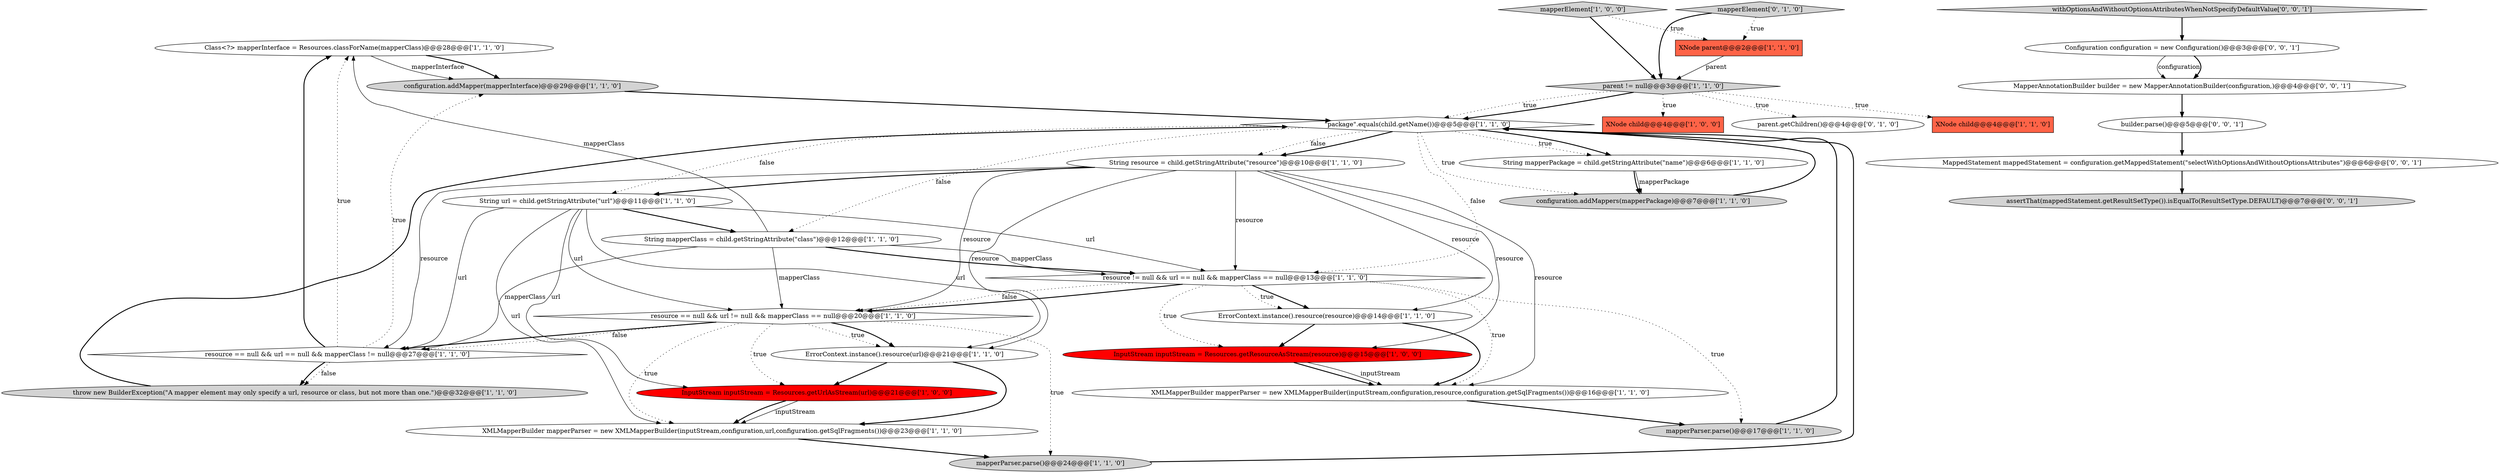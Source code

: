 digraph {
8 [style = filled, label = "Class<?> mapperInterface = Resources.classForName(mapperClass)@@@28@@@['1', '1', '0']", fillcolor = white, shape = ellipse image = "AAA0AAABBB1BBB"];
2 [style = filled, label = "XNode child@@@4@@@['1', '0', '0']", fillcolor = tomato, shape = box image = "AAA0AAABBB1BBB"];
19 [style = filled, label = "resource == null && url != null && mapperClass == null@@@20@@@['1', '1', '0']", fillcolor = white, shape = diamond image = "AAA0AAABBB1BBB"];
29 [style = filled, label = "MappedStatement mappedStatement = configuration.getMappedStatement(\"selectWithOptionsAndWithoutOptionsAttributes\")@@@6@@@['0', '0', '1']", fillcolor = white, shape = ellipse image = "AAA0AAABBB3BBB"];
12 [style = filled, label = "resource == null && url == null && mapperClass != null@@@27@@@['1', '1', '0']", fillcolor = white, shape = diamond image = "AAA0AAABBB1BBB"];
4 [style = filled, label = "XMLMapperBuilder mapperParser = new XMLMapperBuilder(inputStream,configuration,url,configuration.getSqlFragments())@@@23@@@['1', '1', '0']", fillcolor = white, shape = ellipse image = "AAA0AAABBB1BBB"];
25 [style = filled, label = "parent.getChildren()@@@4@@@['0', '1', '0']", fillcolor = white, shape = ellipse image = "AAA0AAABBB2BBB"];
27 [style = filled, label = "MapperAnnotationBuilder builder = new MapperAnnotationBuilder(configuration,)@@@4@@@['0', '0', '1']", fillcolor = white, shape = ellipse image = "AAA0AAABBB3BBB"];
3 [style = filled, label = "mapperElement['1', '0', '0']", fillcolor = lightgray, shape = diamond image = "AAA0AAABBB1BBB"];
31 [style = filled, label = "Configuration configuration = new Configuration()@@@3@@@['0', '0', '1']", fillcolor = white, shape = ellipse image = "AAA0AAABBB3BBB"];
6 [style = filled, label = "configuration.addMapper(mapperInterface)@@@29@@@['1', '1', '0']", fillcolor = lightgray, shape = ellipse image = "AAA0AAABBB1BBB"];
22 [style = filled, label = "InputStream inputStream = Resources.getUrlAsStream(url)@@@21@@@['1', '0', '0']", fillcolor = red, shape = ellipse image = "AAA1AAABBB1BBB"];
13 [style = filled, label = "parent != null@@@3@@@['1', '1', '0']", fillcolor = lightgray, shape = diamond image = "AAA0AAABBB1BBB"];
17 [style = filled, label = "ErrorContext.instance().resource(url)@@@21@@@['1', '1', '0']", fillcolor = white, shape = ellipse image = "AAA0AAABBB1BBB"];
15 [style = filled, label = "String url = child.getStringAttribute(\"url\")@@@11@@@['1', '1', '0']", fillcolor = white, shape = ellipse image = "AAA0AAABBB1BBB"];
23 [style = filled, label = "ErrorContext.instance().resource(resource)@@@14@@@['1', '1', '0']", fillcolor = white, shape = ellipse image = "AAA0AAABBB1BBB"];
14 [style = filled, label = "XNode parent@@@2@@@['1', '1', '0']", fillcolor = tomato, shape = box image = "AAA0AAABBB1BBB"];
0 [style = filled, label = "InputStream inputStream = Resources.getResourceAsStream(resource)@@@15@@@['1', '0', '0']", fillcolor = red, shape = ellipse image = "AAA1AAABBB1BBB"];
20 [style = filled, label = "String mapperClass = child.getStringAttribute(\"class\")@@@12@@@['1', '1', '0']", fillcolor = white, shape = ellipse image = "AAA0AAABBB1BBB"];
26 [style = filled, label = "mapperElement['0', '1', '0']", fillcolor = lightgray, shape = diamond image = "AAA0AAABBB2BBB"];
11 [style = filled, label = "String resource = child.getStringAttribute(\"resource\")@@@10@@@['1', '1', '0']", fillcolor = white, shape = ellipse image = "AAA0AAABBB1BBB"];
21 [style = filled, label = "mapperParser.parse()@@@24@@@['1', '1', '0']", fillcolor = lightgray, shape = ellipse image = "AAA0AAABBB1BBB"];
9 [style = filled, label = "configuration.addMappers(mapperPackage)@@@7@@@['1', '1', '0']", fillcolor = lightgray, shape = ellipse image = "AAA0AAABBB1BBB"];
24 [style = filled, label = "mapperParser.parse()@@@17@@@['1', '1', '0']", fillcolor = lightgray, shape = ellipse image = "AAA0AAABBB1BBB"];
7 [style = filled, label = "XNode child@@@4@@@['1', '1', '0']", fillcolor = tomato, shape = box image = "AAA0AAABBB1BBB"];
10 [style = filled, label = "String mapperPackage = child.getStringAttribute(\"name\")@@@6@@@['1', '1', '0']", fillcolor = white, shape = ellipse image = "AAA0AAABBB1BBB"];
32 [style = filled, label = "withOptionsAndWithoutOptionsAttributesWhenNotSpecifyDefaultValue['0', '0', '1']", fillcolor = lightgray, shape = diamond image = "AAA0AAABBB3BBB"];
30 [style = filled, label = "builder.parse()@@@5@@@['0', '0', '1']", fillcolor = white, shape = ellipse image = "AAA0AAABBB3BBB"];
28 [style = filled, label = "assertThat(mappedStatement.getResultSetType()).isEqualTo(ResultSetType.DEFAULT)@@@7@@@['0', '0', '1']", fillcolor = lightgray, shape = ellipse image = "AAA0AAABBB3BBB"];
1 [style = filled, label = "resource != null && url == null && mapperClass == null@@@13@@@['1', '1', '0']", fillcolor = white, shape = diamond image = "AAA0AAABBB1BBB"];
5 [style = filled, label = "throw new BuilderException(\"A mapper element may only specify a url, resource or class, but not more than one.\")@@@32@@@['1', '1', '0']", fillcolor = lightgray, shape = ellipse image = "AAA0AAABBB1BBB"];
18 [style = filled, label = "\"package\".equals(child.getName())@@@5@@@['1', '1', '0']", fillcolor = white, shape = diamond image = "AAA0AAABBB1BBB"];
16 [style = filled, label = "XMLMapperBuilder mapperParser = new XMLMapperBuilder(inputStream,configuration,resource,configuration.getSqlFragments())@@@16@@@['1', '1', '0']", fillcolor = white, shape = ellipse image = "AAA0AAABBB1BBB"];
8->6 [style = solid, label="mapperInterface"];
13->18 [style = dotted, label="true"];
0->16 [style = bold, label=""];
23->16 [style = bold, label=""];
12->5 [style = bold, label=""];
18->11 [style = dotted, label="false"];
20->1 [style = solid, label="mapperClass"];
22->4 [style = solid, label="inputStream"];
19->12 [style = bold, label=""];
13->25 [style = dotted, label="true"];
15->12 [style = solid, label="url"];
19->17 [style = dotted, label="true"];
12->8 [style = dotted, label="true"];
6->18 [style = bold, label=""];
14->13 [style = solid, label="parent"];
16->24 [style = bold, label=""];
31->27 [style = solid, label="configuration"];
1->24 [style = dotted, label="true"];
18->11 [style = bold, label=""];
27->30 [style = bold, label=""];
4->21 [style = bold, label=""];
19->12 [style = dotted, label="false"];
8->6 [style = bold, label=""];
19->21 [style = dotted, label="true"];
13->7 [style = dotted, label="true"];
18->20 [style = dotted, label="false"];
18->15 [style = dotted, label="false"];
20->1 [style = bold, label=""];
19->17 [style = bold, label=""];
17->22 [style = bold, label=""];
5->18 [style = bold, label=""];
20->19 [style = solid, label="mapperClass"];
23->0 [style = bold, label=""];
24->18 [style = bold, label=""];
1->19 [style = dotted, label="false"];
30->29 [style = bold, label=""];
21->18 [style = bold, label=""];
26->13 [style = bold, label=""];
15->19 [style = solid, label="url"];
3->14 [style = dotted, label="true"];
11->12 [style = solid, label="resource"];
12->5 [style = dotted, label="false"];
11->19 [style = solid, label="resource"];
11->15 [style = bold, label=""];
1->23 [style = bold, label=""];
0->16 [style = solid, label="inputStream"];
13->2 [style = dotted, label="true"];
18->10 [style = dotted, label="true"];
11->16 [style = solid, label="resource"];
22->4 [style = bold, label=""];
29->28 [style = bold, label=""];
15->17 [style = solid, label="url"];
11->23 [style = solid, label="resource"];
15->22 [style = solid, label="url"];
9->18 [style = bold, label=""];
15->1 [style = solid, label="url"];
18->10 [style = bold, label=""];
11->17 [style = solid, label="resource"];
12->6 [style = dotted, label="true"];
19->4 [style = dotted, label="true"];
31->27 [style = bold, label=""];
12->8 [style = bold, label=""];
15->20 [style = bold, label=""];
26->14 [style = dotted, label="true"];
18->9 [style = dotted, label="true"];
11->0 [style = solid, label="resource"];
19->22 [style = dotted, label="true"];
15->4 [style = solid, label="url"];
3->13 [style = bold, label=""];
1->23 [style = dotted, label="true"];
1->16 [style = dotted, label="true"];
10->9 [style = bold, label=""];
18->1 [style = dotted, label="false"];
1->0 [style = dotted, label="true"];
13->18 [style = bold, label=""];
1->19 [style = bold, label=""];
10->9 [style = solid, label="mapperPackage"];
20->8 [style = solid, label="mapperClass"];
11->1 [style = solid, label="resource"];
17->4 [style = bold, label=""];
32->31 [style = bold, label=""];
20->12 [style = solid, label="mapperClass"];
}

